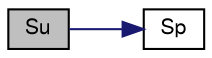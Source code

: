 digraph "Su"
{
  bgcolor="transparent";
  edge [fontname="FreeSans",fontsize="10",labelfontname="FreeSans",labelfontsize="10"];
  node [fontname="FreeSans",fontsize="10",shape=record];
  rankdir="LR";
  Node20897 [label="Su",height=0.2,width=0.4,color="black", fillcolor="grey75", style="filled", fontcolor="black"];
  Node20897 -> Node20898 [color="midnightblue",fontsize="10",style="solid",fontname="FreeSans"];
  Node20898 [label="Sp",height=0.2,width=0.4,color="black",URL="$a21134.html#acb372005d973de14c63c97ba57a82d99"];
}
